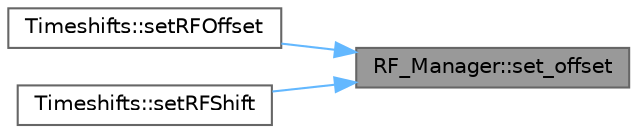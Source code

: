 digraph "RF_Manager::set_offset"
{
 // LATEX_PDF_SIZE
  bgcolor="transparent";
  edge [fontname=Helvetica,fontsize=10,labelfontname=Helvetica,labelfontsize=10];
  node [fontname=Helvetica,fontsize=10,shape=box,height=0.2,width=0.4];
  rankdir="RL";
  Node1 [id="Node000001",label="RF_Manager::set_offset",height=0.2,width=0.4,color="gray40", fillcolor="grey60", style="filled", fontcolor="black",tooltip=" "];
  Node1 -> Node2 [id="edge1_Node000001_Node000002",dir="back",color="steelblue1",style="solid",tooltip=" "];
  Node2 [id="Node000002",label="Timeshifts::setRFOffset",height=0.2,width=0.4,color="grey40", fillcolor="white", style="filled",URL="$class_timeshifts.html#a7711593870ff391999dca408d4318022",tooltip="Set RF offset (synonymous to Timeshifts::setRFShift)"];
  Node1 -> Node3 [id="edge2_Node000001_Node000003",dir="back",color="steelblue1",style="solid",tooltip=" "];
  Node3 [id="Node000003",label="Timeshifts::setRFShift",height=0.2,width=0.4,color="grey40", fillcolor="white", style="filled",URL="$class_timeshifts.html#ae5b6ee4b787d7d0213421ac9a0fc32d9",tooltip="Set RF shift (synonymous to Timeshifts::setRFOffset)"];
}
